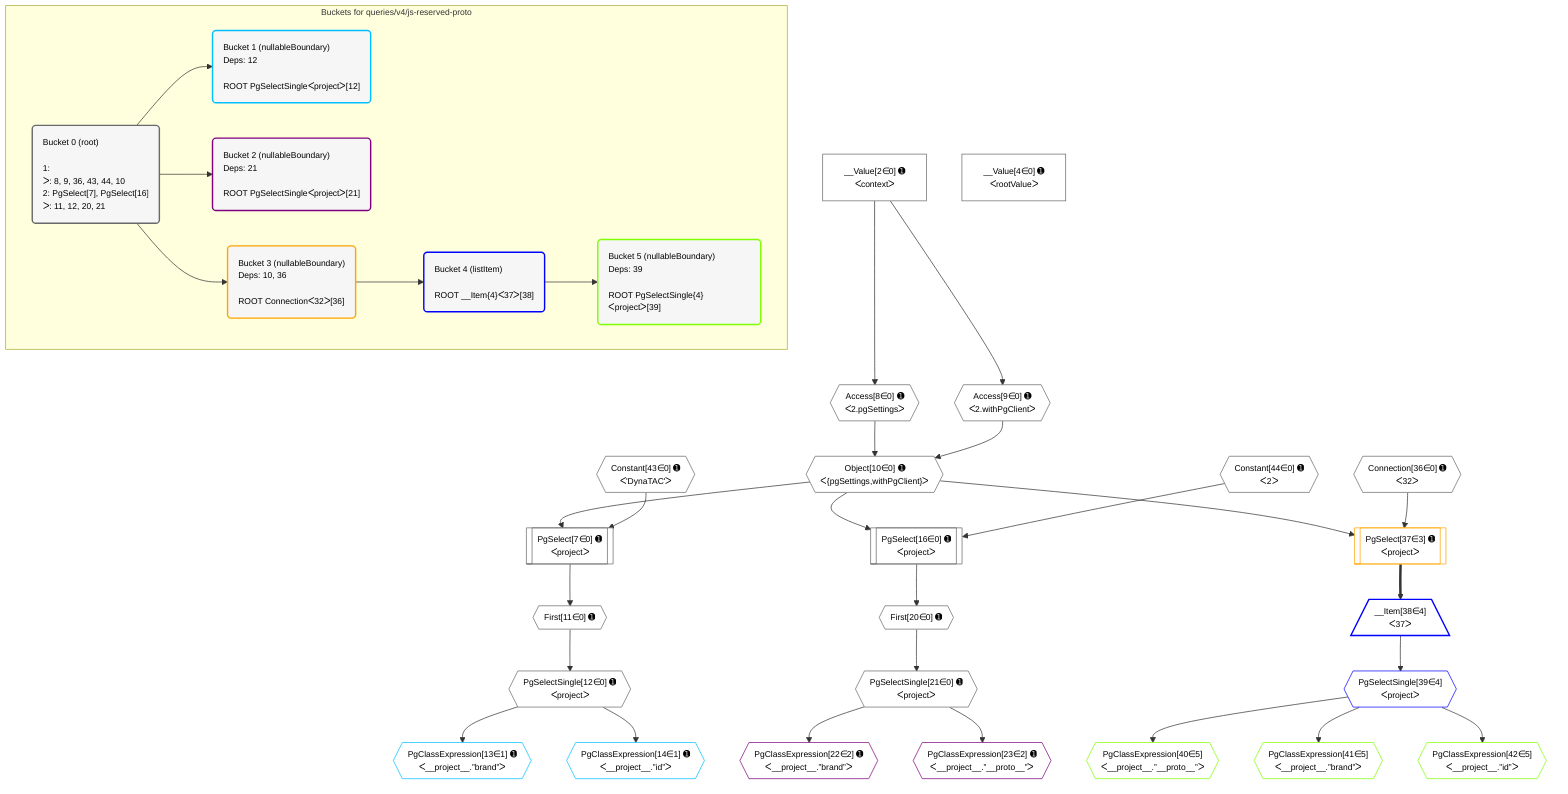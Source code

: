 %%{init: {'themeVariables': { 'fontSize': '12px'}}}%%
graph TD
    classDef path fill:#eee,stroke:#000,color:#000
    classDef plan fill:#fff,stroke-width:1px,color:#000
    classDef itemplan fill:#fff,stroke-width:2px,color:#000
    classDef unbatchedplan fill:#dff,stroke-width:1px,color:#000
    classDef sideeffectplan fill:#fcc,stroke-width:2px,color:#000
    classDef bucket fill:#f6f6f6,color:#000,stroke-width:2px,text-align:left


    %% plan dependencies
    PgSelect7[["PgSelect[7∈0] ➊<br />ᐸprojectᐳ"]]:::plan
    Object10{{"Object[10∈0] ➊<br />ᐸ{pgSettings,withPgClient}ᐳ"}}:::plan
    Constant43{{"Constant[43∈0] ➊<br />ᐸ'DynaTAC'ᐳ"}}:::plan
    Object10 & Constant43 --> PgSelect7
    Access8{{"Access[8∈0] ➊<br />ᐸ2.pgSettingsᐳ"}}:::plan
    Access9{{"Access[9∈0] ➊<br />ᐸ2.withPgClientᐳ"}}:::plan
    Access8 & Access9 --> Object10
    PgSelect16[["PgSelect[16∈0] ➊<br />ᐸprojectᐳ"]]:::plan
    Constant44{{"Constant[44∈0] ➊<br />ᐸ2ᐳ"}}:::plan
    Object10 & Constant44 --> PgSelect16
    __Value2["__Value[2∈0] ➊<br />ᐸcontextᐳ"]:::plan
    __Value2 --> Access8
    __Value2 --> Access9
    First11{{"First[11∈0] ➊"}}:::plan
    PgSelect7 --> First11
    PgSelectSingle12{{"PgSelectSingle[12∈0] ➊<br />ᐸprojectᐳ"}}:::plan
    First11 --> PgSelectSingle12
    First20{{"First[20∈0] ➊"}}:::plan
    PgSelect16 --> First20
    PgSelectSingle21{{"PgSelectSingle[21∈0] ➊<br />ᐸprojectᐳ"}}:::plan
    First20 --> PgSelectSingle21
    __Value4["__Value[4∈0] ➊<br />ᐸrootValueᐳ"]:::plan
    Connection36{{"Connection[36∈0] ➊<br />ᐸ32ᐳ"}}:::plan
    PgClassExpression13{{"PgClassExpression[13∈1] ➊<br />ᐸ__project__.”brand”ᐳ"}}:::plan
    PgSelectSingle12 --> PgClassExpression13
    PgClassExpression14{{"PgClassExpression[14∈1] ➊<br />ᐸ__project__.”id”ᐳ"}}:::plan
    PgSelectSingle12 --> PgClassExpression14
    PgClassExpression22{{"PgClassExpression[22∈2] ➊<br />ᐸ__project__.”brand”ᐳ"}}:::plan
    PgSelectSingle21 --> PgClassExpression22
    PgClassExpression23{{"PgClassExpression[23∈2] ➊<br />ᐸ__project__.”__proto__”ᐳ"}}:::plan
    PgSelectSingle21 --> PgClassExpression23
    PgSelect37[["PgSelect[37∈3] ➊<br />ᐸprojectᐳ"]]:::plan
    Object10 & Connection36 --> PgSelect37
    __Item38[/"__Item[38∈4]<br />ᐸ37ᐳ"\]:::itemplan
    PgSelect37 ==> __Item38
    PgSelectSingle39{{"PgSelectSingle[39∈4]<br />ᐸprojectᐳ"}}:::plan
    __Item38 --> PgSelectSingle39
    PgClassExpression40{{"PgClassExpression[40∈5]<br />ᐸ__project__.”__proto__”ᐳ"}}:::plan
    PgSelectSingle39 --> PgClassExpression40
    PgClassExpression41{{"PgClassExpression[41∈5]<br />ᐸ__project__.”brand”ᐳ"}}:::plan
    PgSelectSingle39 --> PgClassExpression41
    PgClassExpression42{{"PgClassExpression[42∈5]<br />ᐸ__project__.”id”ᐳ"}}:::plan
    PgSelectSingle39 --> PgClassExpression42

    %% define steps

    subgraph "Buckets for queries/v4/js-reserved-proto"
    Bucket0("Bucket 0 (root)<br /><br />1: <br />ᐳ: 8, 9, 36, 43, 44, 10<br />2: PgSelect[7], PgSelect[16]<br />ᐳ: 11, 12, 20, 21"):::bucket
    classDef bucket0 stroke:#696969
    class Bucket0,__Value2,__Value4,PgSelect7,Access8,Access9,Object10,First11,PgSelectSingle12,PgSelect16,First20,PgSelectSingle21,Connection36,Constant43,Constant44 bucket0
    Bucket1("Bucket 1 (nullableBoundary)<br />Deps: 12<br /><br />ROOT PgSelectSingleᐸprojectᐳ[12]"):::bucket
    classDef bucket1 stroke:#00bfff
    class Bucket1,PgClassExpression13,PgClassExpression14 bucket1
    Bucket2("Bucket 2 (nullableBoundary)<br />Deps: 21<br /><br />ROOT PgSelectSingleᐸprojectᐳ[21]"):::bucket
    classDef bucket2 stroke:#7f007f
    class Bucket2,PgClassExpression22,PgClassExpression23 bucket2
    Bucket3("Bucket 3 (nullableBoundary)<br />Deps: 10, 36<br /><br />ROOT Connectionᐸ32ᐳ[36]"):::bucket
    classDef bucket3 stroke:#ffa500
    class Bucket3,PgSelect37 bucket3
    Bucket4("Bucket 4 (listItem)<br /><br />ROOT __Item{4}ᐸ37ᐳ[38]"):::bucket
    classDef bucket4 stroke:#0000ff
    class Bucket4,__Item38,PgSelectSingle39 bucket4
    Bucket5("Bucket 5 (nullableBoundary)<br />Deps: 39<br /><br />ROOT PgSelectSingle{4}ᐸprojectᐳ[39]"):::bucket
    classDef bucket5 stroke:#7fff00
    class Bucket5,PgClassExpression40,PgClassExpression41,PgClassExpression42 bucket5
    Bucket0 --> Bucket1 & Bucket2 & Bucket3
    Bucket3 --> Bucket4
    Bucket4 --> Bucket5
    end